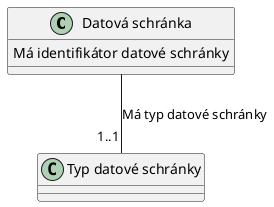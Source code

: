 @startuml
set namespaceSeparator none
class "Datová schránka" {
  Má identifikátor datové schránky
}

class "Typ datové schránky" {
}

"Datová schránka" -- "1..1" "Typ datové schránky" :  "Má typ datové schránky"
@enduml
